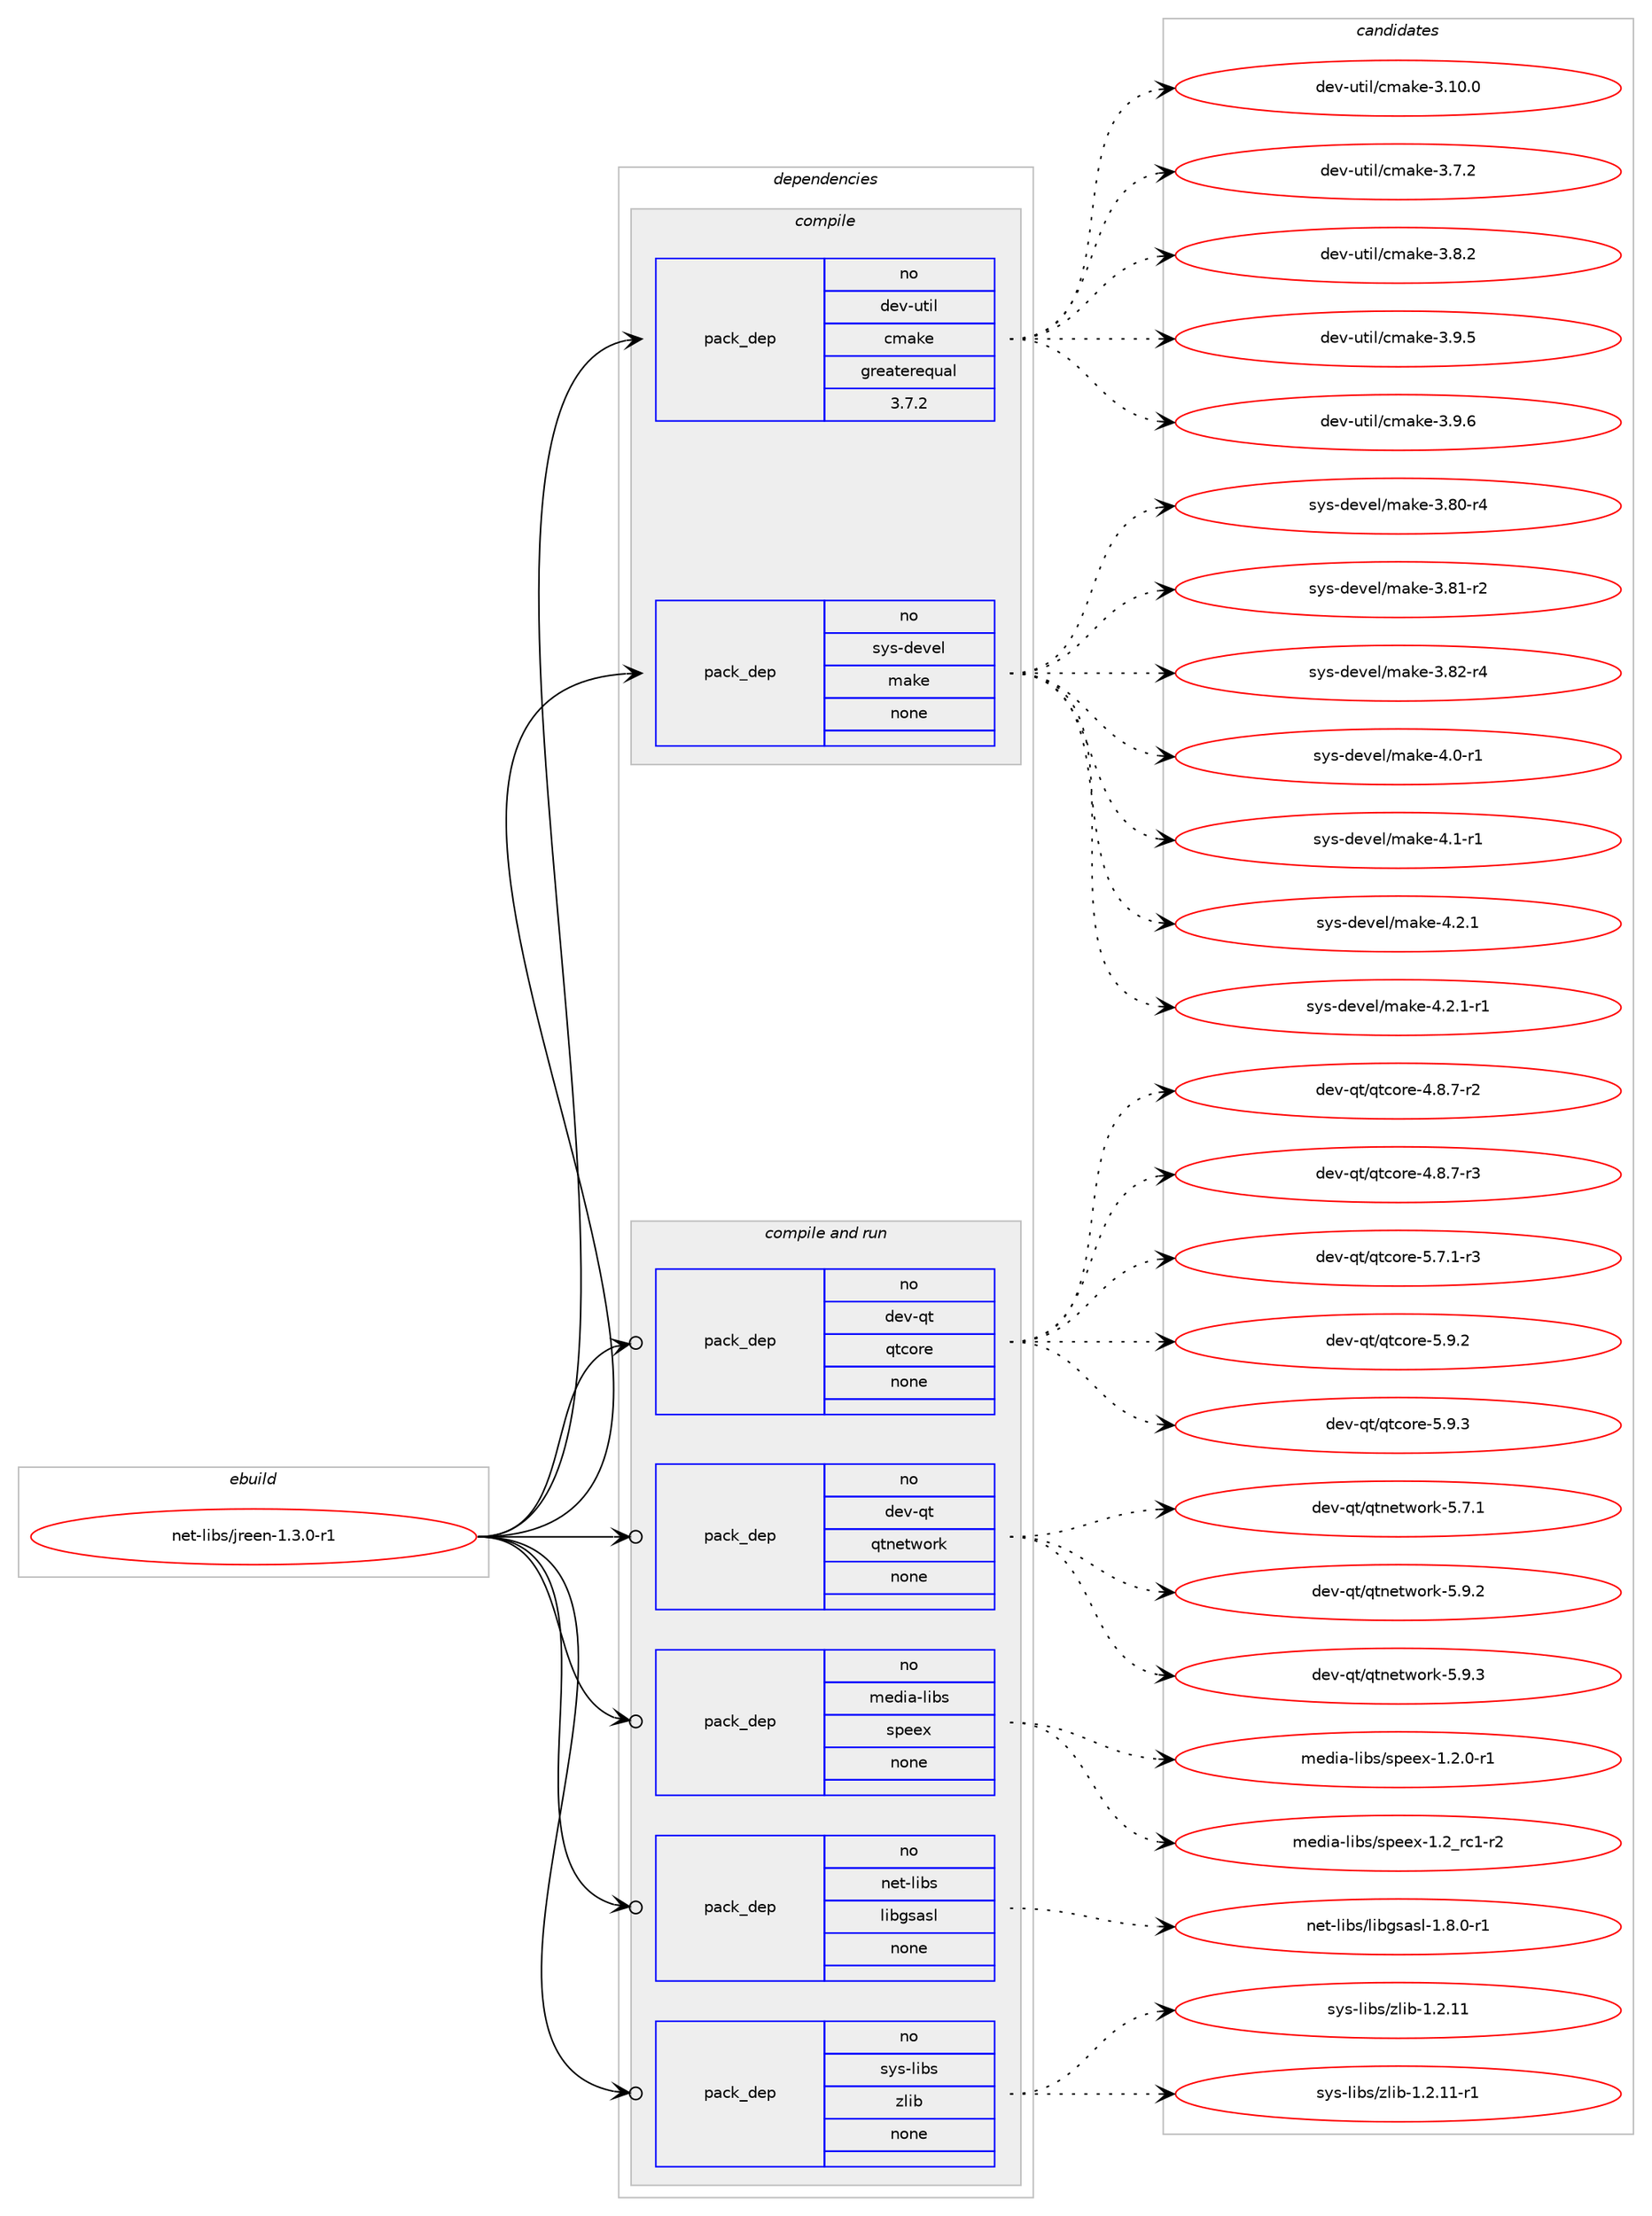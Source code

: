 digraph prolog {

# *************
# Graph options
# *************

newrank=true;
concentrate=true;
compound=true;
graph [rankdir=LR,fontname=Helvetica,fontsize=10,ranksep=1.5];#, ranksep=2.5, nodesep=0.2];
edge  [arrowhead=vee];
node  [fontname=Helvetica,fontsize=10];

# **********
# The ebuild
# **********

subgraph cluster_leftcol {
color=gray;
rank=same;
label=<<i>ebuild</i>>;
id [label="net-libs/jreen-1.3.0-r1", color=red, width=4, href="../net-libs/jreen-1.3.0-r1.svg"];
}

# ****************
# The dependencies
# ****************

subgraph cluster_midcol {
color=gray;
label=<<i>dependencies</i>>;
subgraph cluster_compile {
fillcolor="#eeeeee";
style=filled;
label=<<i>compile</i>>;
subgraph pack283 {
dependency405 [label=<<TABLE BORDER="0" CELLBORDER="1" CELLSPACING="0" CELLPADDING="4" WIDTH="220"><TR><TD ROWSPAN="6" CELLPADDING="30">pack_dep</TD></TR><TR><TD WIDTH="110">no</TD></TR><TR><TD>dev-util</TD></TR><TR><TD>cmake</TD></TR><TR><TD>greaterequal</TD></TR><TR><TD>3.7.2</TD></TR></TABLE>>, shape=none, color=blue];
}
id:e -> dependency405:w [weight=20,style="solid",arrowhead="vee"];
subgraph pack284 {
dependency406 [label=<<TABLE BORDER="0" CELLBORDER="1" CELLSPACING="0" CELLPADDING="4" WIDTH="220"><TR><TD ROWSPAN="6" CELLPADDING="30">pack_dep</TD></TR><TR><TD WIDTH="110">no</TD></TR><TR><TD>sys-devel</TD></TR><TR><TD>make</TD></TR><TR><TD>none</TD></TR><TR><TD></TD></TR></TABLE>>, shape=none, color=blue];
}
id:e -> dependency406:w [weight=20,style="solid",arrowhead="vee"];
}
subgraph cluster_compileandrun {
fillcolor="#eeeeee";
style=filled;
label=<<i>compile and run</i>>;
subgraph pack285 {
dependency407 [label=<<TABLE BORDER="0" CELLBORDER="1" CELLSPACING="0" CELLPADDING="4" WIDTH="220"><TR><TD ROWSPAN="6" CELLPADDING="30">pack_dep</TD></TR><TR><TD WIDTH="110">no</TD></TR><TR><TD>dev-qt</TD></TR><TR><TD>qtcore</TD></TR><TR><TD>none</TD></TR><TR><TD></TD></TR></TABLE>>, shape=none, color=blue];
}
id:e -> dependency407:w [weight=20,style="solid",arrowhead="odotvee"];
subgraph pack286 {
dependency408 [label=<<TABLE BORDER="0" CELLBORDER="1" CELLSPACING="0" CELLPADDING="4" WIDTH="220"><TR><TD ROWSPAN="6" CELLPADDING="30">pack_dep</TD></TR><TR><TD WIDTH="110">no</TD></TR><TR><TD>dev-qt</TD></TR><TR><TD>qtnetwork</TD></TR><TR><TD>none</TD></TR><TR><TD></TD></TR></TABLE>>, shape=none, color=blue];
}
id:e -> dependency408:w [weight=20,style="solid",arrowhead="odotvee"];
subgraph pack287 {
dependency409 [label=<<TABLE BORDER="0" CELLBORDER="1" CELLSPACING="0" CELLPADDING="4" WIDTH="220"><TR><TD ROWSPAN="6" CELLPADDING="30">pack_dep</TD></TR><TR><TD WIDTH="110">no</TD></TR><TR><TD>media-libs</TD></TR><TR><TD>speex</TD></TR><TR><TD>none</TD></TR><TR><TD></TD></TR></TABLE>>, shape=none, color=blue];
}
id:e -> dependency409:w [weight=20,style="solid",arrowhead="odotvee"];
subgraph pack288 {
dependency410 [label=<<TABLE BORDER="0" CELLBORDER="1" CELLSPACING="0" CELLPADDING="4" WIDTH="220"><TR><TD ROWSPAN="6" CELLPADDING="30">pack_dep</TD></TR><TR><TD WIDTH="110">no</TD></TR><TR><TD>net-libs</TD></TR><TR><TD>libgsasl</TD></TR><TR><TD>none</TD></TR><TR><TD></TD></TR></TABLE>>, shape=none, color=blue];
}
id:e -> dependency410:w [weight=20,style="solid",arrowhead="odotvee"];
subgraph pack289 {
dependency411 [label=<<TABLE BORDER="0" CELLBORDER="1" CELLSPACING="0" CELLPADDING="4" WIDTH="220"><TR><TD ROWSPAN="6" CELLPADDING="30">pack_dep</TD></TR><TR><TD WIDTH="110">no</TD></TR><TR><TD>sys-libs</TD></TR><TR><TD>zlib</TD></TR><TR><TD>none</TD></TR><TR><TD></TD></TR></TABLE>>, shape=none, color=blue];
}
id:e -> dependency411:w [weight=20,style="solid",arrowhead="odotvee"];
}
subgraph cluster_run {
fillcolor="#eeeeee";
style=filled;
label=<<i>run</i>>;
}
}

# **************
# The candidates
# **************

subgraph cluster_choices {
rank=same;
color=gray;
label=<<i>candidates</i>>;

subgraph choice283 {
color=black;
nodesep=1;
choice1001011184511711610510847991099710710145514649484648 [label="dev-util/cmake-3.10.0", color=red, width=4,href="../dev-util/cmake-3.10.0.svg"];
choice10010111845117116105108479910997107101455146554650 [label="dev-util/cmake-3.7.2", color=red, width=4,href="../dev-util/cmake-3.7.2.svg"];
choice10010111845117116105108479910997107101455146564650 [label="dev-util/cmake-3.8.2", color=red, width=4,href="../dev-util/cmake-3.8.2.svg"];
choice10010111845117116105108479910997107101455146574653 [label="dev-util/cmake-3.9.5", color=red, width=4,href="../dev-util/cmake-3.9.5.svg"];
choice10010111845117116105108479910997107101455146574654 [label="dev-util/cmake-3.9.6", color=red, width=4,href="../dev-util/cmake-3.9.6.svg"];
dependency405:e -> choice1001011184511711610510847991099710710145514649484648:w [style=dotted,weight="100"];
dependency405:e -> choice10010111845117116105108479910997107101455146554650:w [style=dotted,weight="100"];
dependency405:e -> choice10010111845117116105108479910997107101455146564650:w [style=dotted,weight="100"];
dependency405:e -> choice10010111845117116105108479910997107101455146574653:w [style=dotted,weight="100"];
dependency405:e -> choice10010111845117116105108479910997107101455146574654:w [style=dotted,weight="100"];
}
subgraph choice284 {
color=black;
nodesep=1;
choice11512111545100101118101108471099710710145514656484511452 [label="sys-devel/make-3.80-r4", color=red, width=4,href="../sys-devel/make-3.80-r4.svg"];
choice11512111545100101118101108471099710710145514656494511450 [label="sys-devel/make-3.81-r2", color=red, width=4,href="../sys-devel/make-3.81-r2.svg"];
choice11512111545100101118101108471099710710145514656504511452 [label="sys-devel/make-3.82-r4", color=red, width=4,href="../sys-devel/make-3.82-r4.svg"];
choice115121115451001011181011084710997107101455246484511449 [label="sys-devel/make-4.0-r1", color=red, width=4,href="../sys-devel/make-4.0-r1.svg"];
choice115121115451001011181011084710997107101455246494511449 [label="sys-devel/make-4.1-r1", color=red, width=4,href="../sys-devel/make-4.1-r1.svg"];
choice115121115451001011181011084710997107101455246504649 [label="sys-devel/make-4.2.1", color=red, width=4,href="../sys-devel/make-4.2.1.svg"];
choice1151211154510010111810110847109971071014552465046494511449 [label="sys-devel/make-4.2.1-r1", color=red, width=4,href="../sys-devel/make-4.2.1-r1.svg"];
dependency406:e -> choice11512111545100101118101108471099710710145514656484511452:w [style=dotted,weight="100"];
dependency406:e -> choice11512111545100101118101108471099710710145514656494511450:w [style=dotted,weight="100"];
dependency406:e -> choice11512111545100101118101108471099710710145514656504511452:w [style=dotted,weight="100"];
dependency406:e -> choice115121115451001011181011084710997107101455246484511449:w [style=dotted,weight="100"];
dependency406:e -> choice115121115451001011181011084710997107101455246494511449:w [style=dotted,weight="100"];
dependency406:e -> choice115121115451001011181011084710997107101455246504649:w [style=dotted,weight="100"];
dependency406:e -> choice1151211154510010111810110847109971071014552465046494511449:w [style=dotted,weight="100"];
}
subgraph choice285 {
color=black;
nodesep=1;
choice1001011184511311647113116991111141014552465646554511450 [label="dev-qt/qtcore-4.8.7-r2", color=red, width=4,href="../dev-qt/qtcore-4.8.7-r2.svg"];
choice1001011184511311647113116991111141014552465646554511451 [label="dev-qt/qtcore-4.8.7-r3", color=red, width=4,href="../dev-qt/qtcore-4.8.7-r3.svg"];
choice1001011184511311647113116991111141014553465546494511451 [label="dev-qt/qtcore-5.7.1-r3", color=red, width=4,href="../dev-qt/qtcore-5.7.1-r3.svg"];
choice100101118451131164711311699111114101455346574650 [label="dev-qt/qtcore-5.9.2", color=red, width=4,href="../dev-qt/qtcore-5.9.2.svg"];
choice100101118451131164711311699111114101455346574651 [label="dev-qt/qtcore-5.9.3", color=red, width=4,href="../dev-qt/qtcore-5.9.3.svg"];
dependency407:e -> choice1001011184511311647113116991111141014552465646554511450:w [style=dotted,weight="100"];
dependency407:e -> choice1001011184511311647113116991111141014552465646554511451:w [style=dotted,weight="100"];
dependency407:e -> choice1001011184511311647113116991111141014553465546494511451:w [style=dotted,weight="100"];
dependency407:e -> choice100101118451131164711311699111114101455346574650:w [style=dotted,weight="100"];
dependency407:e -> choice100101118451131164711311699111114101455346574651:w [style=dotted,weight="100"];
}
subgraph choice286 {
color=black;
nodesep=1;
choice1001011184511311647113116110101116119111114107455346554649 [label="dev-qt/qtnetwork-5.7.1", color=red, width=4,href="../dev-qt/qtnetwork-5.7.1.svg"];
choice1001011184511311647113116110101116119111114107455346574650 [label="dev-qt/qtnetwork-5.9.2", color=red, width=4,href="../dev-qt/qtnetwork-5.9.2.svg"];
choice1001011184511311647113116110101116119111114107455346574651 [label="dev-qt/qtnetwork-5.9.3", color=red, width=4,href="../dev-qt/qtnetwork-5.9.3.svg"];
dependency408:e -> choice1001011184511311647113116110101116119111114107455346554649:w [style=dotted,weight="100"];
dependency408:e -> choice1001011184511311647113116110101116119111114107455346574650:w [style=dotted,weight="100"];
dependency408:e -> choice1001011184511311647113116110101116119111114107455346574651:w [style=dotted,weight="100"];
}
subgraph choice287 {
color=black;
nodesep=1;
choice109101100105974510810598115471151121011011204549465046484511449 [label="media-libs/speex-1.2.0-r1", color=red, width=4,href="../media-libs/speex-1.2.0-r1.svg"];
choice10910110010597451081059811547115112101101120454946509511499494511450 [label="media-libs/speex-1.2_rc1-r2", color=red, width=4,href="../media-libs/speex-1.2_rc1-r2.svg"];
dependency409:e -> choice109101100105974510810598115471151121011011204549465046484511449:w [style=dotted,weight="100"];
dependency409:e -> choice10910110010597451081059811547115112101101120454946509511499494511450:w [style=dotted,weight="100"];
}
subgraph choice288 {
color=black;
nodesep=1;
choice11010111645108105981154710810598103115971151084549465646484511449 [label="net-libs/libgsasl-1.8.0-r1", color=red, width=4,href="../net-libs/libgsasl-1.8.0-r1.svg"];
dependency410:e -> choice11010111645108105981154710810598103115971151084549465646484511449:w [style=dotted,weight="100"];
}
subgraph choice289 {
color=black;
nodesep=1;
choice1151211154510810598115471221081059845494650464949 [label="sys-libs/zlib-1.2.11", color=red, width=4,href="../sys-libs/zlib-1.2.11.svg"];
choice11512111545108105981154712210810598454946504649494511449 [label="sys-libs/zlib-1.2.11-r1", color=red, width=4,href="../sys-libs/zlib-1.2.11-r1.svg"];
dependency411:e -> choice1151211154510810598115471221081059845494650464949:w [style=dotted,weight="100"];
dependency411:e -> choice11512111545108105981154712210810598454946504649494511449:w [style=dotted,weight="100"];
}
}

}

